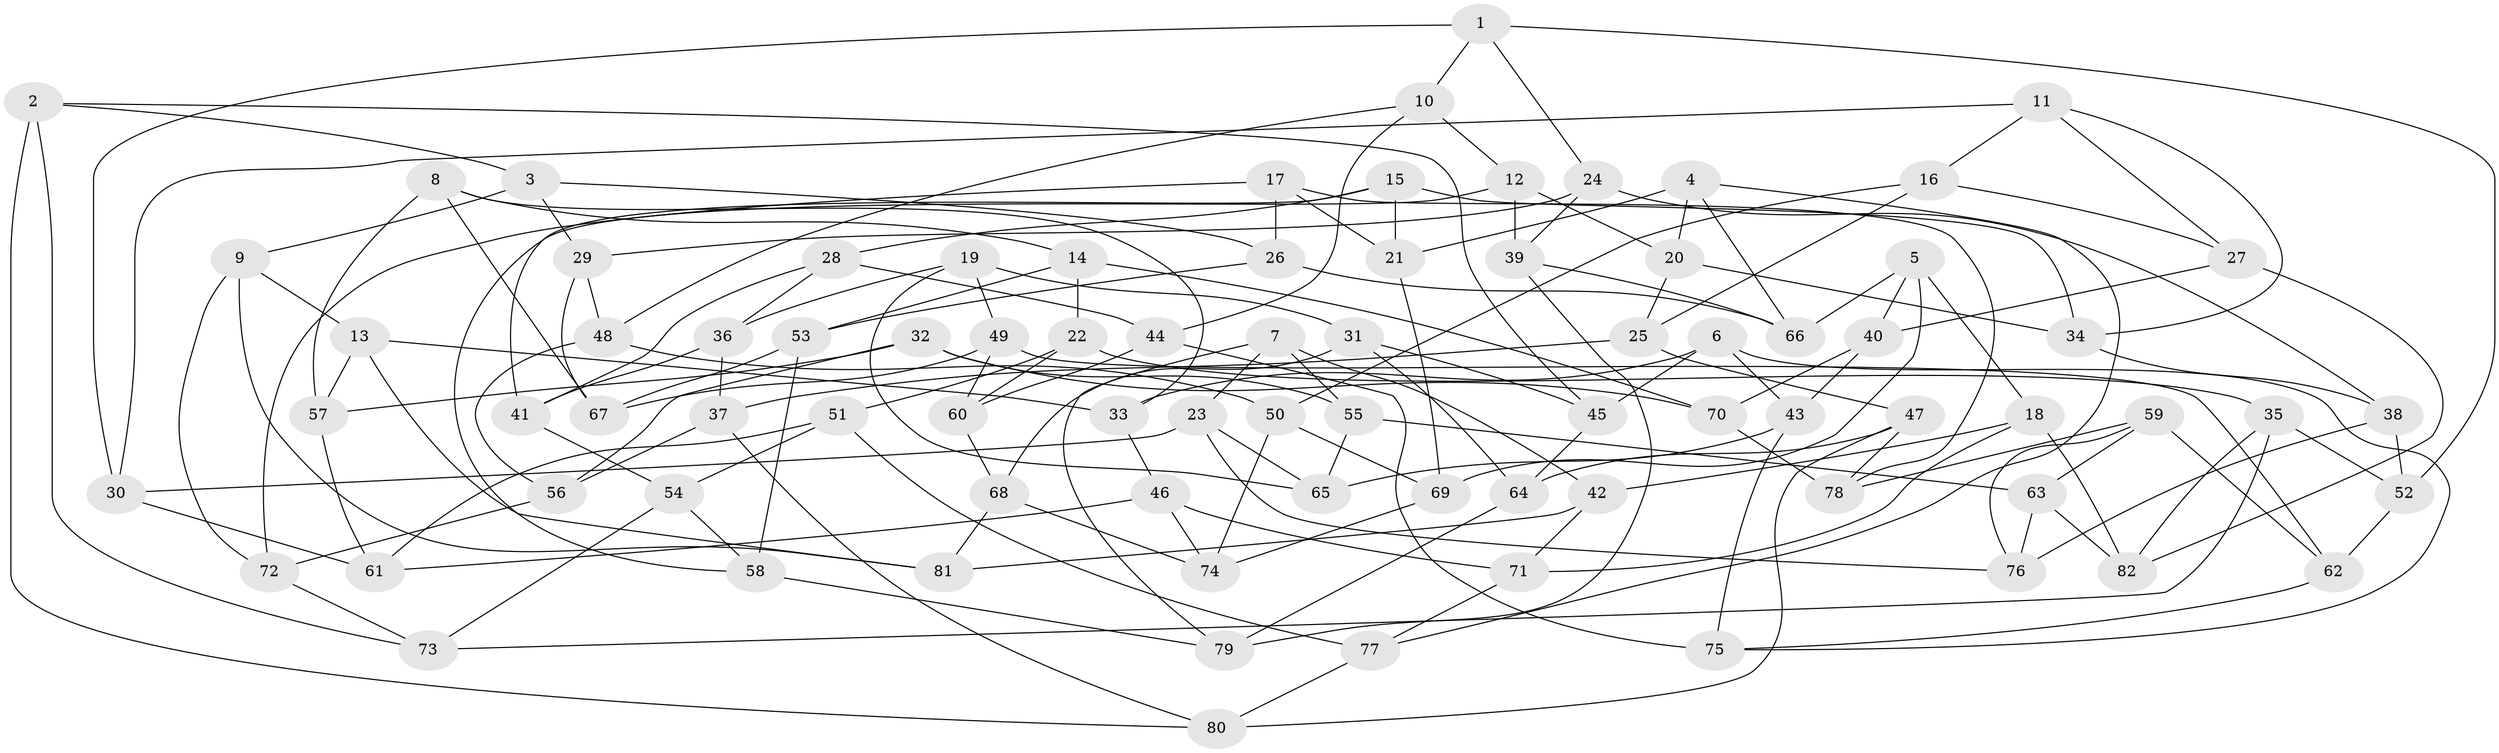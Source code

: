 // Generated by graph-tools (version 1.1) at 2025/56/03/09/25 04:56:36]
// undirected, 82 vertices, 164 edges
graph export_dot {
graph [start="1"]
  node [color=gray90,style=filled];
  1;
  2;
  3;
  4;
  5;
  6;
  7;
  8;
  9;
  10;
  11;
  12;
  13;
  14;
  15;
  16;
  17;
  18;
  19;
  20;
  21;
  22;
  23;
  24;
  25;
  26;
  27;
  28;
  29;
  30;
  31;
  32;
  33;
  34;
  35;
  36;
  37;
  38;
  39;
  40;
  41;
  42;
  43;
  44;
  45;
  46;
  47;
  48;
  49;
  50;
  51;
  52;
  53;
  54;
  55;
  56;
  57;
  58;
  59;
  60;
  61;
  62;
  63;
  64;
  65;
  66;
  67;
  68;
  69;
  70;
  71;
  72;
  73;
  74;
  75;
  76;
  77;
  78;
  79;
  80;
  81;
  82;
  1 -- 24;
  1 -- 52;
  1 -- 30;
  1 -- 10;
  2 -- 80;
  2 -- 3;
  2 -- 73;
  2 -- 45;
  3 -- 26;
  3 -- 29;
  3 -- 9;
  4 -- 21;
  4 -- 20;
  4 -- 66;
  4 -- 77;
  5 -- 66;
  5 -- 18;
  5 -- 40;
  5 -- 69;
  6 -- 45;
  6 -- 43;
  6 -- 33;
  6 -- 75;
  7 -- 23;
  7 -- 79;
  7 -- 55;
  7 -- 42;
  8 -- 67;
  8 -- 14;
  8 -- 57;
  8 -- 33;
  9 -- 13;
  9 -- 72;
  9 -- 81;
  10 -- 44;
  10 -- 12;
  10 -- 48;
  11 -- 27;
  11 -- 16;
  11 -- 30;
  11 -- 34;
  12 -- 20;
  12 -- 58;
  12 -- 39;
  13 -- 33;
  13 -- 57;
  13 -- 81;
  14 -- 70;
  14 -- 22;
  14 -- 53;
  15 -- 34;
  15 -- 28;
  15 -- 41;
  15 -- 21;
  16 -- 50;
  16 -- 27;
  16 -- 25;
  17 -- 72;
  17 -- 78;
  17 -- 26;
  17 -- 21;
  18 -- 71;
  18 -- 42;
  18 -- 82;
  19 -- 31;
  19 -- 36;
  19 -- 49;
  19 -- 65;
  20 -- 34;
  20 -- 25;
  21 -- 69;
  22 -- 60;
  22 -- 51;
  22 -- 35;
  23 -- 30;
  23 -- 76;
  23 -- 65;
  24 -- 29;
  24 -- 38;
  24 -- 39;
  25 -- 47;
  25 -- 37;
  26 -- 53;
  26 -- 66;
  27 -- 82;
  27 -- 40;
  28 -- 41;
  28 -- 36;
  28 -- 44;
  29 -- 48;
  29 -- 67;
  30 -- 61;
  31 -- 68;
  31 -- 45;
  31 -- 64;
  32 -- 56;
  32 -- 55;
  32 -- 57;
  32 -- 70;
  33 -- 46;
  34 -- 38;
  35 -- 82;
  35 -- 52;
  35 -- 73;
  36 -- 41;
  36 -- 37;
  37 -- 80;
  37 -- 56;
  38 -- 76;
  38 -- 52;
  39 -- 79;
  39 -- 66;
  40 -- 70;
  40 -- 43;
  41 -- 54;
  42 -- 71;
  42 -- 81;
  43 -- 75;
  43 -- 65;
  44 -- 60;
  44 -- 75;
  45 -- 64;
  46 -- 74;
  46 -- 61;
  46 -- 71;
  47 -- 78;
  47 -- 64;
  47 -- 80;
  48 -- 56;
  48 -- 50;
  49 -- 67;
  49 -- 62;
  49 -- 60;
  50 -- 74;
  50 -- 69;
  51 -- 61;
  51 -- 54;
  51 -- 77;
  52 -- 62;
  53 -- 67;
  53 -- 58;
  54 -- 73;
  54 -- 58;
  55 -- 63;
  55 -- 65;
  56 -- 72;
  57 -- 61;
  58 -- 79;
  59 -- 78;
  59 -- 63;
  59 -- 76;
  59 -- 62;
  60 -- 68;
  62 -- 75;
  63 -- 76;
  63 -- 82;
  64 -- 79;
  68 -- 74;
  68 -- 81;
  69 -- 74;
  70 -- 78;
  71 -- 77;
  72 -- 73;
  77 -- 80;
}
